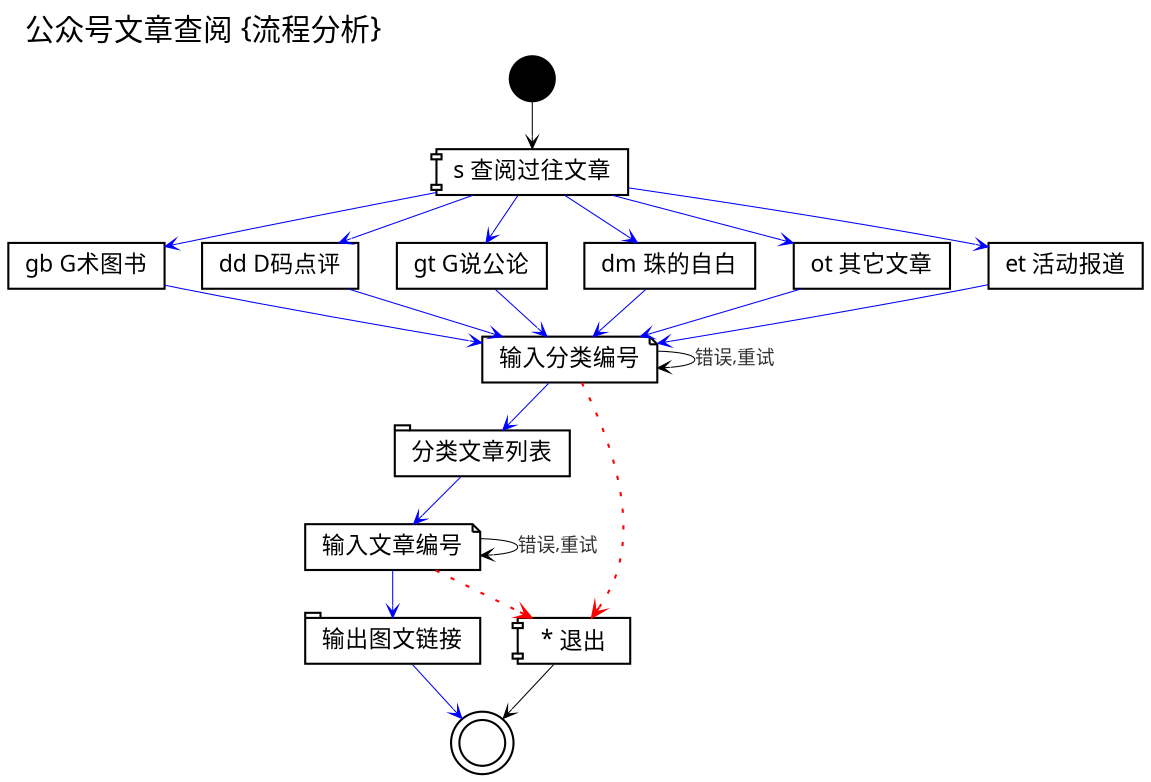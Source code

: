     /*生成命令:
$ dot -Tpng gdg_seek_words.dot -o gdg_seek_words.png
 -Tcmapx -o lb-crx-roles.map

    全局设定
    plaintext
{{{#!GraphViz dot
    */

digraph G4gdg_seek_words {
    /*全局设定*/
    graph [label="公众号文章查阅 {流程分析}"
        ,fontsize=14.0
        ,fontname="WenQuanYi Micro Hei"
        ,labeljust="l",labelloc="t",center=1
        ,ranksep=0.3,center=1,ratio=compress
        ,rankdir=TB
        ];

    node[fontsize=11.0,height=0.3
        ,fontname="WenQuanYi Micro Hei"
        ,shape=component 
        ];

    edge [fontsize=9.0,fontcolor="#333333"
        ,fontname="WenQuanYi Micro Hei"
        ,arrowsize=0.6,arrowhead=vee,arrowtail=none
        ,style="setlinewidth(0.5)"
        ];
/*
    src [label="源码",shape=ellipse,style="filled,dashed,setlinewidth(5)"
        ,color="#333333",fillcolor=dimgray
        ,URL="http://code.google.com/p/zoomquiet/source/browse/dot/obp/csdndr1-km.dot?repo=tangle"];
    /*图元声明
    start       [label="流程开始/结束",shape=point];
    end         [label="",shape=doublecircle,fillcolor=red];

    box         [label="实体/对象",shape=box];
    ellipse     [label="行动/节点",shape=ellipse];
    egg         [label="用户/人物",shape=egg];
    plaintext   [label="状态/属性",shape=plaintext,fillcolor=whitesmoke];
    diamond     [label="判别",shape=diamond];
    note        [label="注释",shape=note];
    tab         [label="目录/模块",shape=tab];
    db          [label="数据库",shape=box3d];
    component   [label="主机/组件",shape=component];
  ,style="rounded,dotted"];
*/

    start       [label="流程开始/结束",shape=point];
    end         [label="",shape=doublecircle,fillcolor=red];


    SEEK [label="s 查阅过往文章",shape=component];
        GB [label="gb G术图书",shape=box];
        DD [label="dd D码点评",shape=box];
        GT [label="gt G说公论",shape=box];
        DM [label="dm 珠的自白",shape=box];
        OT [label="ot 其它文章",shape=box];
        ET [label="et 活动报道",shape=box];
            TAG [label="输入分类编号",shape=note];
            PLI [label="分类文章列表",shape=tab];
            PID [label="输入文章编号",shape=note];
            EXP [label="输出图文链接",shape=tab];
    OUT [label="* 退出",shape=component];

    /*图例关系
    srvPUB->installer [label="2.0",style="dotted"];
    */

    start->SEEK;
        SEEK->{GB DD GT DM OT ET}->TAG->PLI->PID->EXP->end [color=blue];
        TAG->TAG [label="错误,重试"];
        PID->PID [label="错误,重试"];

        {TAG PID}->OUT [color=red,style="dotted"];
        OUT->end;

/*
    { rank=same; PUB    srvA srvB srvN; }
    { rank=same; DL     installer; }
    { rank=same; CHK    chker; }
    { rank=same; DONE   bkStore; }

    PUB[label="发布阶段",shape=plaintext];
    DL[label="下载阶段",shape=plaintext];
    CHK[label="检查阶段",shape=plaintext];
    DONE[label="完成阶段",shape=plaintext];
        PUB->DL->CHK->DONE;

        srvPUB->srvAC;
        srvA->srvB->srvN;
*/
    edge [style=invis];
}

